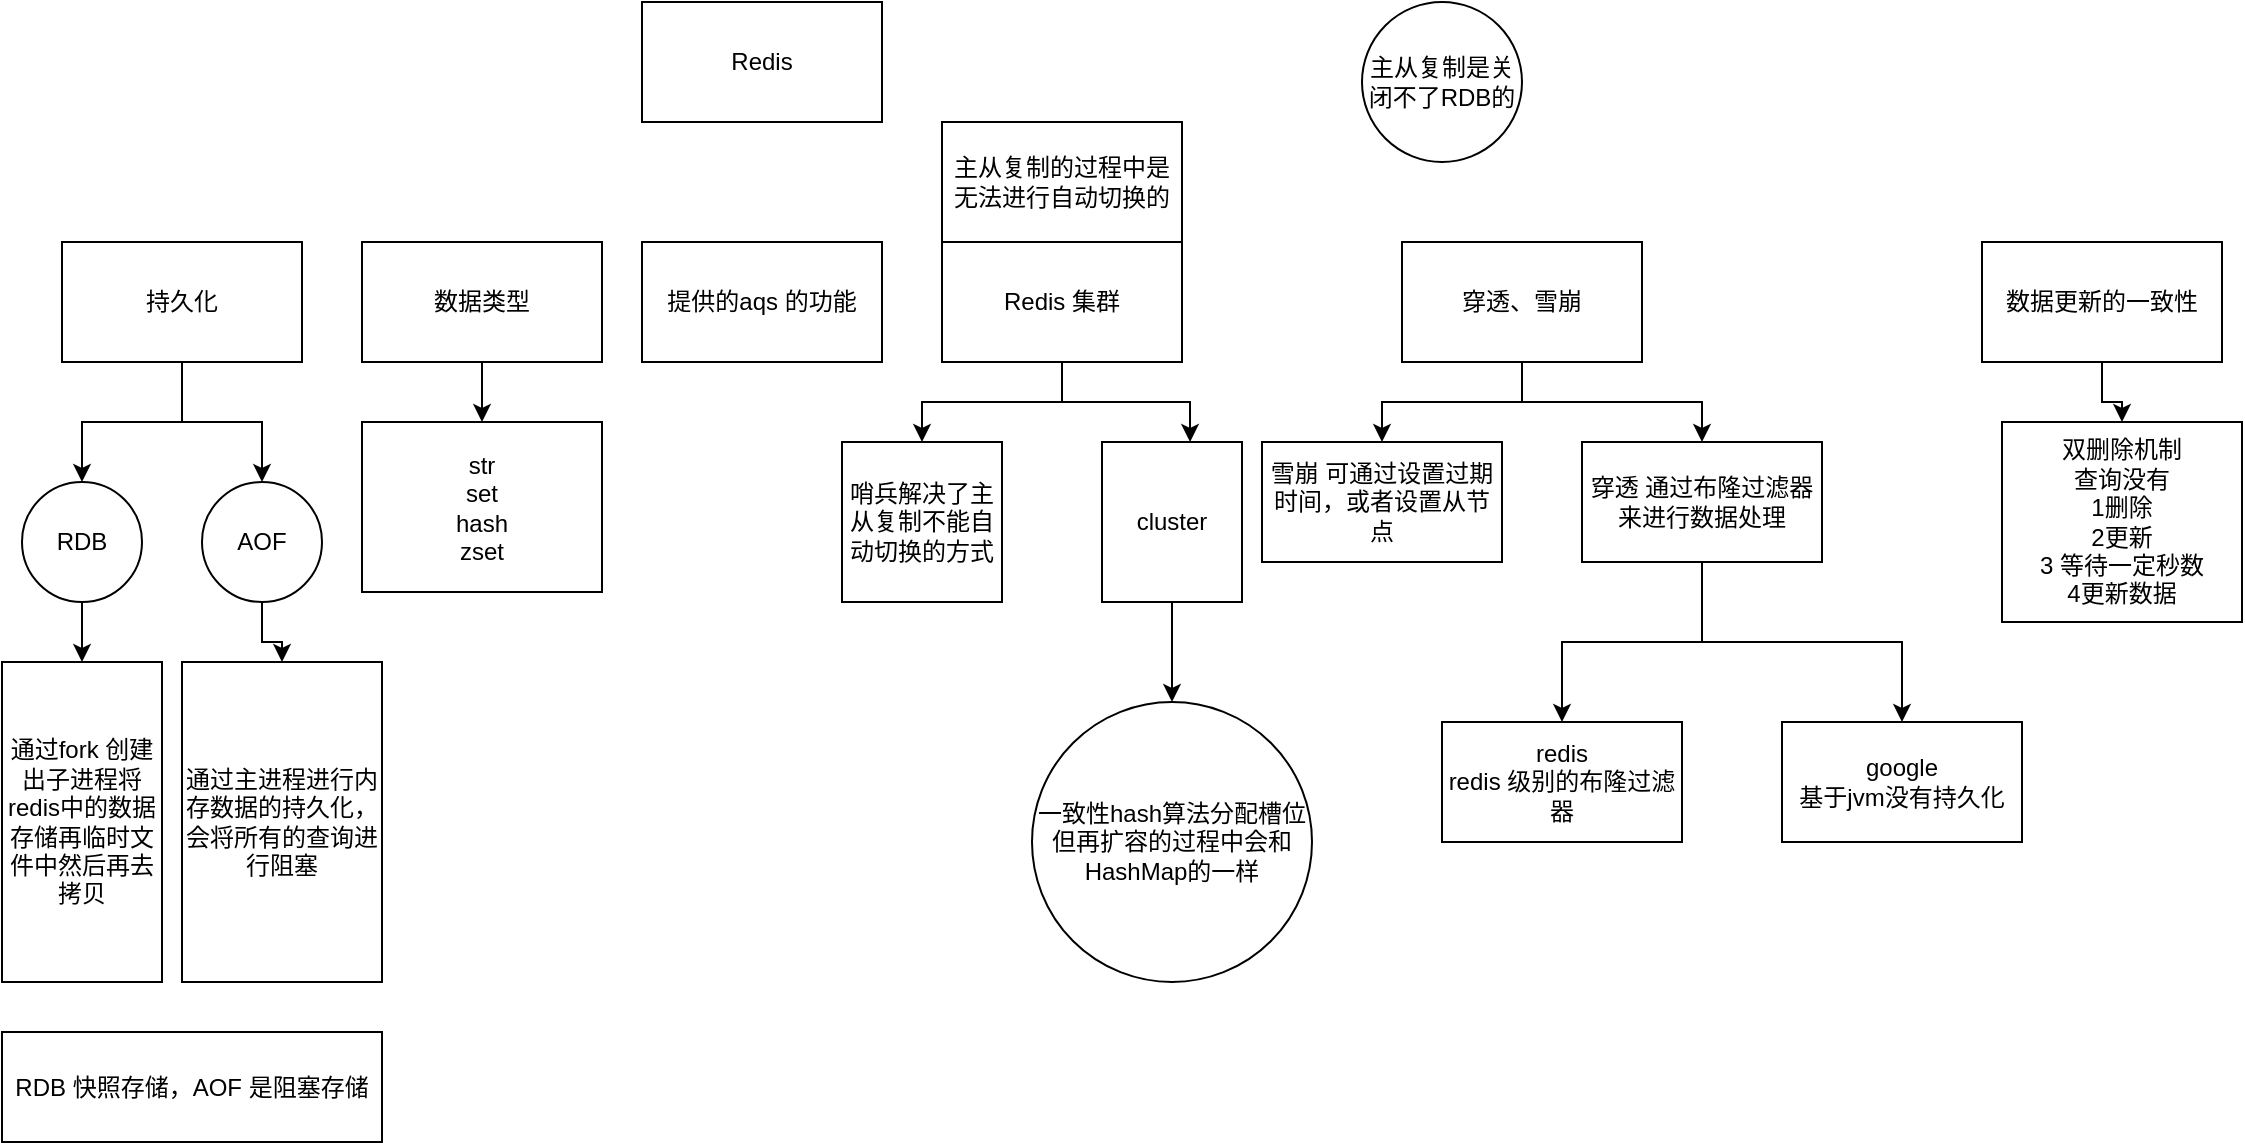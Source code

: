 <mxfile version="12.9.11" type="github"><diagram id="C5RBs43oDa-KdzZeNtuy" name="Page-1"><mxGraphModel dx="1422" dy="839" grid="1" gridSize="10" guides="1" tooltips="1" connect="1" arrows="1" fold="1" page="1" pageScale="1" pageWidth="827" pageHeight="1169" math="0" shadow="0"><root><mxCell id="WIyWlLk6GJQsqaUBKTNV-0"/><mxCell id="WIyWlLk6GJQsqaUBKTNV-1" parent="WIyWlLk6GJQsqaUBKTNV-0"/><mxCell id="PzN6pOH5mRvvw-RRNbkj-2" value="Redis&lt;br&gt;" style="rounded=0;whiteSpace=wrap;html=1;" vertex="1" parent="WIyWlLk6GJQsqaUBKTNV-1"><mxGeometry x="340" y="10" width="120" height="60" as="geometry"/></mxCell><mxCell id="PzN6pOH5mRvvw-RRNbkj-12" style="edgeStyle=orthogonalEdgeStyle;rounded=0;orthogonalLoop=1;jettySize=auto;html=1;" edge="1" parent="WIyWlLk6GJQsqaUBKTNV-1" source="PzN6pOH5mRvvw-RRNbkj-3" target="PzN6pOH5mRvvw-RRNbkj-10"><mxGeometry relative="1" as="geometry"><Array as="points"><mxPoint x="110" y="220"/><mxPoint x="60" y="220"/></Array></mxGeometry></mxCell><mxCell id="PzN6pOH5mRvvw-RRNbkj-13" style="edgeStyle=orthogonalEdgeStyle;rounded=0;orthogonalLoop=1;jettySize=auto;html=1;" edge="1" parent="WIyWlLk6GJQsqaUBKTNV-1" source="PzN6pOH5mRvvw-RRNbkj-3"><mxGeometry relative="1" as="geometry"><mxPoint x="150" y="250" as="targetPoint"/><Array as="points"><mxPoint x="110" y="220"/><mxPoint x="150" y="220"/><mxPoint x="150" y="250"/></Array></mxGeometry></mxCell><mxCell id="PzN6pOH5mRvvw-RRNbkj-3" value="持久化&lt;br&gt;" style="rounded=0;whiteSpace=wrap;html=1;" vertex="1" parent="WIyWlLk6GJQsqaUBKTNV-1"><mxGeometry x="50" y="130" width="120" height="60" as="geometry"/></mxCell><mxCell id="PzN6pOH5mRvvw-RRNbkj-36" value="" style="edgeStyle=orthogonalEdgeStyle;rounded=0;orthogonalLoop=1;jettySize=auto;html=1;" edge="1" parent="WIyWlLk6GJQsqaUBKTNV-1" source="PzN6pOH5mRvvw-RRNbkj-4" target="PzN6pOH5mRvvw-RRNbkj-15"><mxGeometry relative="1" as="geometry"/></mxCell><mxCell id="PzN6pOH5mRvvw-RRNbkj-4" value="数据类型" style="rounded=0;whiteSpace=wrap;html=1;" vertex="1" parent="WIyWlLk6GJQsqaUBKTNV-1"><mxGeometry x="200" y="130" width="120" height="60" as="geometry"/></mxCell><mxCell id="PzN6pOH5mRvvw-RRNbkj-5" value="提供的aqs 的功能&lt;br&gt;" style="rounded=0;whiteSpace=wrap;html=1;" vertex="1" parent="WIyWlLk6GJQsqaUBKTNV-1"><mxGeometry x="340" y="130" width="120" height="60" as="geometry"/></mxCell><mxCell id="PzN6pOH5mRvvw-RRNbkj-29" value="" style="edgeStyle=orthogonalEdgeStyle;rounded=0;orthogonalLoop=1;jettySize=auto;html=1;" edge="1" parent="WIyWlLk6GJQsqaUBKTNV-1" source="PzN6pOH5mRvvw-RRNbkj-7" target="PzN6pOH5mRvvw-RRNbkj-28"><mxGeometry relative="1" as="geometry"/></mxCell><mxCell id="PzN6pOH5mRvvw-RRNbkj-30" style="edgeStyle=orthogonalEdgeStyle;rounded=0;orthogonalLoop=1;jettySize=auto;html=1;" edge="1" parent="WIyWlLk6GJQsqaUBKTNV-1" source="PzN6pOH5mRvvw-RRNbkj-7" target="PzN6pOH5mRvvw-RRNbkj-26"><mxGeometry relative="1" as="geometry"/></mxCell><mxCell id="PzN6pOH5mRvvw-RRNbkj-31" style="edgeStyle=orthogonalEdgeStyle;rounded=0;orthogonalLoop=1;jettySize=auto;html=1;entryX=0.629;entryY=0;entryDx=0;entryDy=0;entryPerimeter=0;" edge="1" parent="WIyWlLk6GJQsqaUBKTNV-1" source="PzN6pOH5mRvvw-RRNbkj-7" target="PzN6pOH5mRvvw-RRNbkj-27"><mxGeometry relative="1" as="geometry"/></mxCell><mxCell id="PzN6pOH5mRvvw-RRNbkj-7" value="Redis 集群" style="rounded=0;whiteSpace=wrap;html=1;" vertex="1" parent="WIyWlLk6GJQsqaUBKTNV-1"><mxGeometry x="490" y="130" width="120" height="60" as="geometry"/></mxCell><mxCell id="PzN6pOH5mRvvw-RRNbkj-28" value="主从复制的过程中是无法进行自动切换的" style="rounded=0;whiteSpace=wrap;html=1;" vertex="1" parent="WIyWlLk6GJQsqaUBKTNV-1"><mxGeometry x="490" y="70" width="120" height="60" as="geometry"/></mxCell><mxCell id="PzN6pOH5mRvvw-RRNbkj-16" style="edgeStyle=orthogonalEdgeStyle;rounded=0;orthogonalLoop=1;jettySize=auto;html=1;" edge="1" parent="WIyWlLk6GJQsqaUBKTNV-1" source="PzN6pOH5mRvvw-RRNbkj-10"><mxGeometry relative="1" as="geometry"><mxPoint x="60" y="340" as="targetPoint"/></mxGeometry></mxCell><mxCell id="PzN6pOH5mRvvw-RRNbkj-10" value="RDB" style="ellipse;whiteSpace=wrap;html=1;aspect=fixed;" vertex="1" parent="WIyWlLk6GJQsqaUBKTNV-1"><mxGeometry x="30" y="250" width="60" height="60" as="geometry"/></mxCell><mxCell id="PzN6pOH5mRvvw-RRNbkj-19" style="edgeStyle=orthogonalEdgeStyle;rounded=0;orthogonalLoop=1;jettySize=auto;html=1;entryX=0.5;entryY=0;entryDx=0;entryDy=0;" edge="1" parent="WIyWlLk6GJQsqaUBKTNV-1" source="PzN6pOH5mRvvw-RRNbkj-11" target="PzN6pOH5mRvvw-RRNbkj-18"><mxGeometry relative="1" as="geometry"/></mxCell><mxCell id="PzN6pOH5mRvvw-RRNbkj-11" value="AOF&lt;br&gt;" style="ellipse;whiteSpace=wrap;html=1;aspect=fixed;" vertex="1" parent="WIyWlLk6GJQsqaUBKTNV-1"><mxGeometry x="120" y="250" width="60" height="60" as="geometry"/></mxCell><mxCell id="PzN6pOH5mRvvw-RRNbkj-15" value="str&lt;br&gt;set&lt;br&gt;hash&lt;br&gt;zset" style="rounded=0;whiteSpace=wrap;html=1;rotation=0;align=center;" vertex="1" parent="WIyWlLk6GJQsqaUBKTNV-1"><mxGeometry x="200" y="220" width="120" height="85" as="geometry"/></mxCell><mxCell id="PzN6pOH5mRvvw-RRNbkj-17" value="通过fork 创建出子进程将redis中的数据存储再临时文件中然后再去拷贝&lt;br&gt;" style="rounded=0;whiteSpace=wrap;html=1;" vertex="1" parent="WIyWlLk6GJQsqaUBKTNV-1"><mxGeometry x="20" y="340" width="80" height="160" as="geometry"/></mxCell><mxCell id="PzN6pOH5mRvvw-RRNbkj-18" value="通过主进程进行内存数据的持久化，会将所有的查询进行阻塞" style="rounded=0;whiteSpace=wrap;html=1;" vertex="1" parent="WIyWlLk6GJQsqaUBKTNV-1"><mxGeometry x="110" y="340" width="100" height="160" as="geometry"/></mxCell><mxCell id="PzN6pOH5mRvvw-RRNbkj-20" value="RDB 快照存储，AOF 是阻塞存储" style="rounded=0;whiteSpace=wrap;html=1;" vertex="1" parent="WIyWlLk6GJQsqaUBKTNV-1"><mxGeometry x="20" y="525" width="190" height="55" as="geometry"/></mxCell><mxCell id="PzN6pOH5mRvvw-RRNbkj-24" value="&lt;span&gt;主从复制是关闭不了RDB的&lt;/span&gt;" style="ellipse;whiteSpace=wrap;html=1;aspect=fixed;" vertex="1" parent="WIyWlLk6GJQsqaUBKTNV-1"><mxGeometry x="700" y="10" width="80" height="80" as="geometry"/></mxCell><mxCell id="PzN6pOH5mRvvw-RRNbkj-26" value="哨兵解决了主从复制不能自动切换的方式" style="rounded=0;whiteSpace=wrap;html=1;" vertex="1" parent="WIyWlLk6GJQsqaUBKTNV-1"><mxGeometry x="440" y="230" width="80" height="80" as="geometry"/></mxCell><mxCell id="PzN6pOH5mRvvw-RRNbkj-35" style="edgeStyle=orthogonalEdgeStyle;rounded=0;orthogonalLoop=1;jettySize=auto;html=1;" edge="1" parent="WIyWlLk6GJQsqaUBKTNV-1" source="PzN6pOH5mRvvw-RRNbkj-27" target="PzN6pOH5mRvvw-RRNbkj-34"><mxGeometry relative="1" as="geometry"/></mxCell><mxCell id="PzN6pOH5mRvvw-RRNbkj-27" value="cluster" style="rounded=0;whiteSpace=wrap;html=1;" vertex="1" parent="WIyWlLk6GJQsqaUBKTNV-1"><mxGeometry x="570" y="230" width="70" height="80" as="geometry"/></mxCell><mxCell id="PzN6pOH5mRvvw-RRNbkj-34" value="一致性hash算法分配槽位但再扩容的过程中会和HashMap的一样&lt;br&gt;" style="ellipse;whiteSpace=wrap;html=1;aspect=fixed;" vertex="1" parent="WIyWlLk6GJQsqaUBKTNV-1"><mxGeometry x="535" y="360" width="140" height="140" as="geometry"/></mxCell><mxCell id="PzN6pOH5mRvvw-RRNbkj-39" value="" style="edgeStyle=orthogonalEdgeStyle;rounded=0;orthogonalLoop=1;jettySize=auto;html=1;" edge="1" parent="WIyWlLk6GJQsqaUBKTNV-1" source="PzN6pOH5mRvvw-RRNbkj-37" target="PzN6pOH5mRvvw-RRNbkj-38"><mxGeometry relative="1" as="geometry"/></mxCell><mxCell id="PzN6pOH5mRvvw-RRNbkj-41" style="edgeStyle=orthogonalEdgeStyle;rounded=0;orthogonalLoop=1;jettySize=auto;html=1;" edge="1" parent="WIyWlLk6GJQsqaUBKTNV-1" source="PzN6pOH5mRvvw-RRNbkj-37" target="PzN6pOH5mRvvw-RRNbkj-40"><mxGeometry relative="1" as="geometry"/></mxCell><mxCell id="PzN6pOH5mRvvw-RRNbkj-37" value="穿透、雪崩" style="rounded=0;whiteSpace=wrap;html=1;" vertex="1" parent="WIyWlLk6GJQsqaUBKTNV-1"><mxGeometry x="720" y="130" width="120" height="60" as="geometry"/></mxCell><mxCell id="PzN6pOH5mRvvw-RRNbkj-38" value="雪崩 可通过设置过期时间，或者设置从节点&lt;br&gt;" style="rounded=0;whiteSpace=wrap;html=1;" vertex="1" parent="WIyWlLk6GJQsqaUBKTNV-1"><mxGeometry x="650" y="230" width="120" height="60" as="geometry"/></mxCell><mxCell id="PzN6pOH5mRvvw-RRNbkj-46" value="" style="edgeStyle=orthogonalEdgeStyle;rounded=0;orthogonalLoop=1;jettySize=auto;html=1;" edge="1" parent="WIyWlLk6GJQsqaUBKTNV-1" source="PzN6pOH5mRvvw-RRNbkj-40" target="PzN6pOH5mRvvw-RRNbkj-45"><mxGeometry relative="1" as="geometry"/></mxCell><mxCell id="PzN6pOH5mRvvw-RRNbkj-48" value="" style="edgeStyle=orthogonalEdgeStyle;rounded=0;orthogonalLoop=1;jettySize=auto;html=1;" edge="1" parent="WIyWlLk6GJQsqaUBKTNV-1" source="PzN6pOH5mRvvw-RRNbkj-40" target="PzN6pOH5mRvvw-RRNbkj-47"><mxGeometry relative="1" as="geometry"/></mxCell><mxCell id="PzN6pOH5mRvvw-RRNbkj-40" value="穿透 通过布隆过滤器来进行数据处理" style="rounded=0;whiteSpace=wrap;html=1;" vertex="1" parent="WIyWlLk6GJQsqaUBKTNV-1"><mxGeometry x="810" y="230" width="120" height="60" as="geometry"/></mxCell><mxCell id="PzN6pOH5mRvvw-RRNbkj-47" value="google&lt;br&gt;基于jvm没有持久化" style="rounded=0;whiteSpace=wrap;html=1;" vertex="1" parent="WIyWlLk6GJQsqaUBKTNV-1"><mxGeometry x="910" y="370" width="120" height="60" as="geometry"/></mxCell><mxCell id="PzN6pOH5mRvvw-RRNbkj-45" value="redis&lt;br&gt;redis 级别的布隆过滤器" style="rounded=0;whiteSpace=wrap;html=1;" vertex="1" parent="WIyWlLk6GJQsqaUBKTNV-1"><mxGeometry x="740" y="370" width="120" height="60" as="geometry"/></mxCell><mxCell id="PzN6pOH5mRvvw-RRNbkj-44" value="" style="edgeStyle=orthogonalEdgeStyle;rounded=0;orthogonalLoop=1;jettySize=auto;html=1;" edge="1" parent="WIyWlLk6GJQsqaUBKTNV-1" source="PzN6pOH5mRvvw-RRNbkj-42" target="PzN6pOH5mRvvw-RRNbkj-43"><mxGeometry relative="1" as="geometry"/></mxCell><mxCell id="PzN6pOH5mRvvw-RRNbkj-42" value="数据更新的一致性" style="rounded=0;whiteSpace=wrap;html=1;" vertex="1" parent="WIyWlLk6GJQsqaUBKTNV-1"><mxGeometry x="1010" y="130" width="120" height="60" as="geometry"/></mxCell><mxCell id="PzN6pOH5mRvvw-RRNbkj-43" value="双删除机制&lt;br&gt;查询没有&lt;br&gt;1删除&lt;br&gt;2更新&lt;br&gt;3 等待一定秒数&lt;br&gt;4更新数据" style="rounded=0;whiteSpace=wrap;html=1;" vertex="1" parent="WIyWlLk6GJQsqaUBKTNV-1"><mxGeometry x="1020" y="220" width="120" height="100" as="geometry"/></mxCell></root></mxGraphModel></diagram></mxfile>